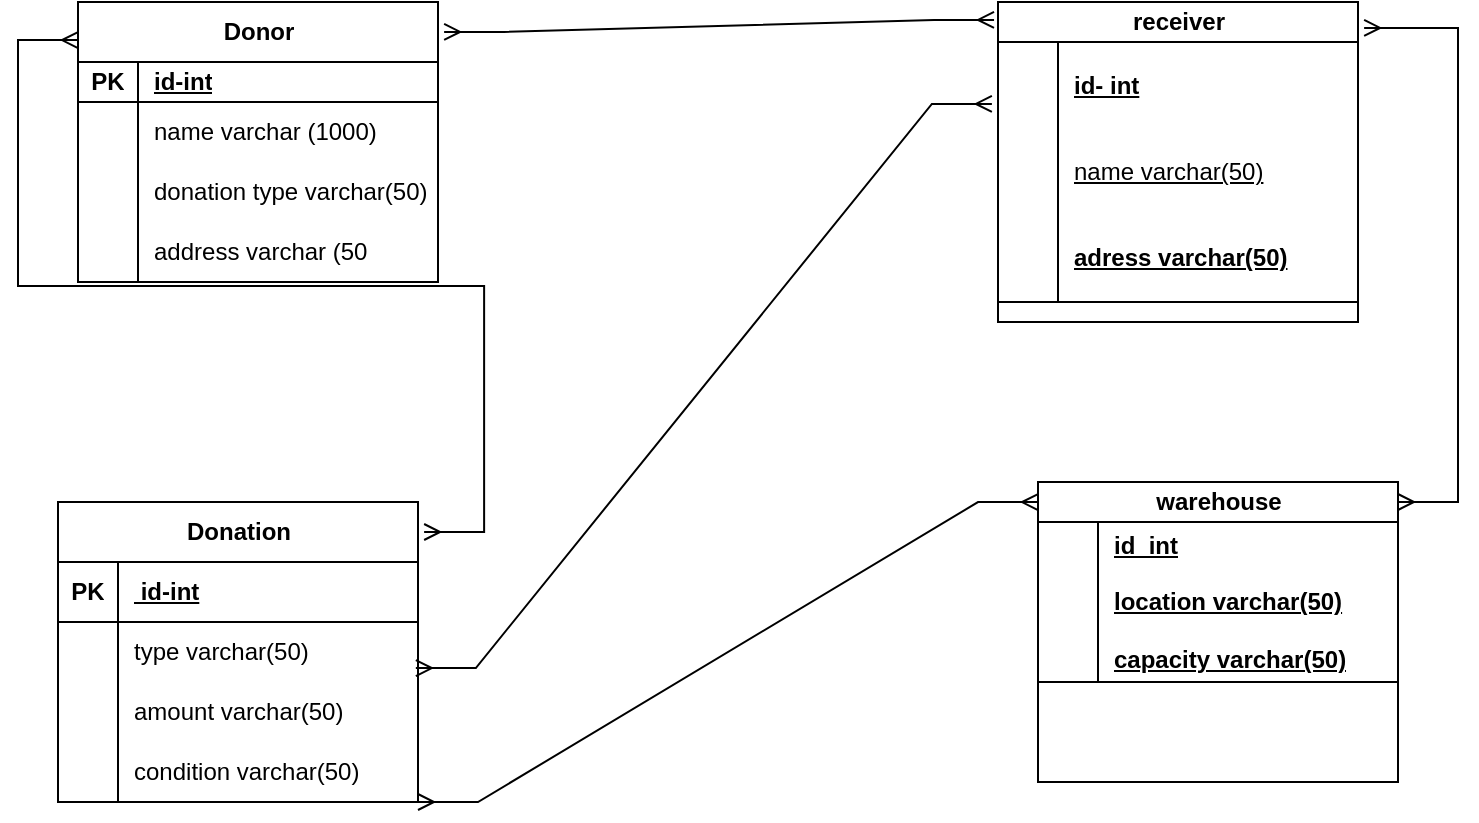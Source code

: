 <mxfile version="24.6.3" type="google">
  <diagram id="R2lEEEUBdFMjLlhIrx00" name="Page-1">
    <mxGraphModel dx="1730" dy="2634" grid="1" gridSize="10" guides="1" tooltips="1" connect="1" arrows="1" fold="1" page="1" pageScale="1" pageWidth="850" pageHeight="1100" math="0" shadow="0" extFonts="Permanent Marker^https://fonts.googleapis.com/css?family=Permanent+Marker">
      <root>
        <mxCell id="0" />
        <mxCell id="1" parent="0" />
        <mxCell id="ea_plrxSvSkNGwoNDSgh-14" value="warehouse" style="shape=table;startSize=20;container=1;collapsible=1;childLayout=tableLayout;fixedRows=1;rowLines=0;fontStyle=1;align=center;resizeLast=1;html=1;" parent="1" vertex="1">
          <mxGeometry x="-290" y="-950" width="180" height="150" as="geometry" />
        </mxCell>
        <mxCell id="ea_plrxSvSkNGwoNDSgh-15" value="" style="shape=tableRow;horizontal=0;startSize=0;swimlaneHead=0;swimlaneBody=0;fillColor=none;collapsible=0;dropTarget=0;points=[[0,0.5],[1,0.5]];portConstraint=eastwest;top=0;left=0;right=0;bottom=1;" parent="ea_plrxSvSkNGwoNDSgh-14" vertex="1">
          <mxGeometry y="20" width="180" height="80" as="geometry" />
        </mxCell>
        <mxCell id="ea_plrxSvSkNGwoNDSgh-16" value="" style="shape=partialRectangle;connectable=0;fillColor=none;top=0;left=0;bottom=0;right=0;fontStyle=1;overflow=hidden;whiteSpace=wrap;html=1;" parent="ea_plrxSvSkNGwoNDSgh-15" vertex="1">
          <mxGeometry width="30" height="80" as="geometry">
            <mxRectangle width="30" height="80" as="alternateBounds" />
          </mxGeometry>
        </mxCell>
        <mxCell id="ea_plrxSvSkNGwoNDSgh-17" value="id_int&lt;div&gt;&lt;br&gt;&lt;/div&gt;&lt;div&gt;location varchar(50)&lt;/div&gt;&lt;div&gt;&lt;br&gt;&lt;/div&gt;&lt;div&gt;capacity varchar(50)&lt;/div&gt;" style="shape=partialRectangle;connectable=0;fillColor=none;top=0;left=0;bottom=0;right=0;align=left;spacingLeft=6;fontStyle=5;overflow=hidden;whiteSpace=wrap;html=1;" parent="ea_plrxSvSkNGwoNDSgh-15" vertex="1">
          <mxGeometry x="30" width="150" height="80" as="geometry">
            <mxRectangle width="150" height="80" as="alternateBounds" />
          </mxGeometry>
        </mxCell>
        <mxCell id="ea_plrxSvSkNGwoNDSgh-53" value="Donor" style="shape=table;startSize=30;container=1;collapsible=1;childLayout=tableLayout;fixedRows=1;rowLines=0;fontStyle=1;align=center;resizeLast=1;html=1;" parent="1" vertex="1">
          <mxGeometry x="-770" y="-1190" width="180" height="140" as="geometry" />
        </mxCell>
        <mxCell id="ea_plrxSvSkNGwoNDSgh-54" value="" style="shape=tableRow;horizontal=0;startSize=0;swimlaneHead=0;swimlaneBody=0;fillColor=none;collapsible=0;dropTarget=0;points=[[0,0.5],[1,0.5]];portConstraint=eastwest;top=0;left=0;right=0;bottom=1;" parent="ea_plrxSvSkNGwoNDSgh-53" vertex="1">
          <mxGeometry y="30" width="180" height="20" as="geometry" />
        </mxCell>
        <mxCell id="ea_plrxSvSkNGwoNDSgh-55" value="PK" style="shape=partialRectangle;connectable=0;fillColor=none;top=0;left=0;bottom=0;right=0;fontStyle=1;overflow=hidden;whiteSpace=wrap;html=1;" parent="ea_plrxSvSkNGwoNDSgh-54" vertex="1">
          <mxGeometry width="30" height="20" as="geometry">
            <mxRectangle width="30" height="20" as="alternateBounds" />
          </mxGeometry>
        </mxCell>
        <mxCell id="ea_plrxSvSkNGwoNDSgh-56" value="id-int" style="shape=partialRectangle;connectable=0;fillColor=none;top=0;left=0;bottom=0;right=0;align=left;spacingLeft=6;fontStyle=5;overflow=hidden;whiteSpace=wrap;html=1;" parent="ea_plrxSvSkNGwoNDSgh-54" vertex="1">
          <mxGeometry x="30" width="150" height="20" as="geometry">
            <mxRectangle width="150" height="20" as="alternateBounds" />
          </mxGeometry>
        </mxCell>
        <mxCell id="ea_plrxSvSkNGwoNDSgh-57" value="" style="shape=tableRow;horizontal=0;startSize=0;swimlaneHead=0;swimlaneBody=0;fillColor=none;collapsible=0;dropTarget=0;points=[[0,0.5],[1,0.5]];portConstraint=eastwest;top=0;left=0;right=0;bottom=0;" parent="ea_plrxSvSkNGwoNDSgh-53" vertex="1">
          <mxGeometry y="50" width="180" height="30" as="geometry" />
        </mxCell>
        <mxCell id="ea_plrxSvSkNGwoNDSgh-58" value="" style="shape=partialRectangle;connectable=0;fillColor=none;top=0;left=0;bottom=0;right=0;editable=1;overflow=hidden;whiteSpace=wrap;html=1;" parent="ea_plrxSvSkNGwoNDSgh-57" vertex="1">
          <mxGeometry width="30" height="30" as="geometry">
            <mxRectangle width="30" height="30" as="alternateBounds" />
          </mxGeometry>
        </mxCell>
        <mxCell id="ea_plrxSvSkNGwoNDSgh-59" value="name varchar (1000)" style="shape=partialRectangle;connectable=0;fillColor=none;top=0;left=0;bottom=0;right=0;align=left;spacingLeft=6;overflow=hidden;whiteSpace=wrap;html=1;" parent="ea_plrxSvSkNGwoNDSgh-57" vertex="1">
          <mxGeometry x="30" width="150" height="30" as="geometry">
            <mxRectangle width="150" height="30" as="alternateBounds" />
          </mxGeometry>
        </mxCell>
        <mxCell id="ea_plrxSvSkNGwoNDSgh-60" value="" style="shape=tableRow;horizontal=0;startSize=0;swimlaneHead=0;swimlaneBody=0;fillColor=none;collapsible=0;dropTarget=0;points=[[0,0.5],[1,0.5]];portConstraint=eastwest;top=0;left=0;right=0;bottom=0;" parent="ea_plrxSvSkNGwoNDSgh-53" vertex="1">
          <mxGeometry y="80" width="180" height="30" as="geometry" />
        </mxCell>
        <mxCell id="ea_plrxSvSkNGwoNDSgh-61" value="" style="shape=partialRectangle;connectable=0;fillColor=none;top=0;left=0;bottom=0;right=0;editable=1;overflow=hidden;whiteSpace=wrap;html=1;" parent="ea_plrxSvSkNGwoNDSgh-60" vertex="1">
          <mxGeometry width="30" height="30" as="geometry">
            <mxRectangle width="30" height="30" as="alternateBounds" />
          </mxGeometry>
        </mxCell>
        <mxCell id="ea_plrxSvSkNGwoNDSgh-62" value="donation type varchar(50)" style="shape=partialRectangle;connectable=0;fillColor=none;top=0;left=0;bottom=0;right=0;align=left;spacingLeft=6;overflow=hidden;whiteSpace=wrap;html=1;" parent="ea_plrxSvSkNGwoNDSgh-60" vertex="1">
          <mxGeometry x="30" width="150" height="30" as="geometry">
            <mxRectangle width="150" height="30" as="alternateBounds" />
          </mxGeometry>
        </mxCell>
        <mxCell id="ea_plrxSvSkNGwoNDSgh-63" value="" style="shape=tableRow;horizontal=0;startSize=0;swimlaneHead=0;swimlaneBody=0;fillColor=none;collapsible=0;dropTarget=0;points=[[0,0.5],[1,0.5]];portConstraint=eastwest;top=0;left=0;right=0;bottom=0;" parent="ea_plrxSvSkNGwoNDSgh-53" vertex="1">
          <mxGeometry y="110" width="180" height="30" as="geometry" />
        </mxCell>
        <mxCell id="ea_plrxSvSkNGwoNDSgh-64" value="" style="shape=partialRectangle;connectable=0;fillColor=none;top=0;left=0;bottom=0;right=0;editable=1;overflow=hidden;whiteSpace=wrap;html=1;" parent="ea_plrxSvSkNGwoNDSgh-63" vertex="1">
          <mxGeometry width="30" height="30" as="geometry">
            <mxRectangle width="30" height="30" as="alternateBounds" />
          </mxGeometry>
        </mxCell>
        <mxCell id="ea_plrxSvSkNGwoNDSgh-65" value="address varchar (50" style="shape=partialRectangle;connectable=0;fillColor=none;top=0;left=0;bottom=0;right=0;align=left;spacingLeft=6;overflow=hidden;whiteSpace=wrap;html=1;" parent="ea_plrxSvSkNGwoNDSgh-63" vertex="1">
          <mxGeometry x="30" width="150" height="30" as="geometry">
            <mxRectangle width="150" height="30" as="alternateBounds" />
          </mxGeometry>
        </mxCell>
        <mxCell id="ea_plrxSvSkNGwoNDSgh-1" value="receiver" style="shape=table;startSize=20;container=1;collapsible=1;childLayout=tableLayout;fixedRows=1;rowLines=0;fontStyle=1;align=center;resizeLast=1;html=1;" parent="1" vertex="1">
          <mxGeometry x="-310" y="-1190" width="180" height="160" as="geometry" />
        </mxCell>
        <mxCell id="ea_plrxSvSkNGwoNDSgh-2" value="" style="shape=tableRow;horizontal=0;startSize=0;swimlaneHead=0;swimlaneBody=0;fillColor=none;collapsible=0;dropTarget=0;points=[[0,0.5],[1,0.5]];portConstraint=eastwest;top=0;left=0;right=0;bottom=1;" parent="ea_plrxSvSkNGwoNDSgh-1" vertex="1">
          <mxGeometry y="20" width="180" height="130" as="geometry" />
        </mxCell>
        <mxCell id="ea_plrxSvSkNGwoNDSgh-3" value="" style="shape=partialRectangle;connectable=0;fillColor=none;top=0;left=0;bottom=0;right=0;fontStyle=1;overflow=hidden;whiteSpace=wrap;html=1;" parent="ea_plrxSvSkNGwoNDSgh-2" vertex="1">
          <mxGeometry width="30" height="130" as="geometry">
            <mxRectangle width="30" height="130" as="alternateBounds" />
          </mxGeometry>
        </mxCell>
        <mxCell id="ea_plrxSvSkNGwoNDSgh-4" value="id- int&lt;div&gt;&lt;br&gt;&lt;/div&gt;&lt;div&gt;&lt;br&gt;&lt;/div&gt;&lt;div&gt;&lt;span style=&quot;font-weight: normal;&quot;&gt;name varchar(50)&lt;/span&gt;&lt;/div&gt;&lt;div&gt;&lt;br&gt;&lt;/div&gt;&lt;div&gt;&lt;br&gt;&lt;/div&gt;&lt;div&gt;adress varchar(50)&lt;/div&gt;" style="shape=partialRectangle;connectable=0;fillColor=none;top=0;left=0;bottom=0;right=0;align=left;spacingLeft=6;fontStyle=5;overflow=hidden;whiteSpace=wrap;html=1;" parent="ea_plrxSvSkNGwoNDSgh-2" vertex="1">
          <mxGeometry x="30" width="150" height="130" as="geometry">
            <mxRectangle width="150" height="130" as="alternateBounds" />
          </mxGeometry>
        </mxCell>
        <mxCell id="ea_plrxSvSkNGwoNDSgh-27" value="Donation" style="shape=table;startSize=30;container=1;collapsible=1;childLayout=tableLayout;fixedRows=1;rowLines=0;fontStyle=1;align=center;resizeLast=1;html=1;" parent="1" vertex="1">
          <mxGeometry x="-780" y="-940" width="180" height="150" as="geometry" />
        </mxCell>
        <mxCell id="ea_plrxSvSkNGwoNDSgh-28" value="" style="shape=tableRow;horizontal=0;startSize=0;swimlaneHead=0;swimlaneBody=0;fillColor=none;collapsible=0;dropTarget=0;points=[[0,0.5],[1,0.5]];portConstraint=eastwest;top=0;left=0;right=0;bottom=1;" parent="ea_plrxSvSkNGwoNDSgh-27" vertex="1">
          <mxGeometry y="30" width="180" height="30" as="geometry" />
        </mxCell>
        <mxCell id="ea_plrxSvSkNGwoNDSgh-29" value="PK" style="shape=partialRectangle;connectable=0;fillColor=none;top=0;left=0;bottom=0;right=0;fontStyle=1;overflow=hidden;whiteSpace=wrap;html=1;" parent="ea_plrxSvSkNGwoNDSgh-28" vertex="1">
          <mxGeometry width="30" height="30" as="geometry">
            <mxRectangle width="30" height="30" as="alternateBounds" />
          </mxGeometry>
        </mxCell>
        <mxCell id="ea_plrxSvSkNGwoNDSgh-30" value="&amp;nbsp;id-int" style="shape=partialRectangle;connectable=0;fillColor=none;top=0;left=0;bottom=0;right=0;align=left;spacingLeft=6;fontStyle=5;overflow=hidden;whiteSpace=wrap;html=1;" parent="ea_plrxSvSkNGwoNDSgh-28" vertex="1">
          <mxGeometry x="30" width="150" height="30" as="geometry">
            <mxRectangle width="150" height="30" as="alternateBounds" />
          </mxGeometry>
        </mxCell>
        <mxCell id="ea_plrxSvSkNGwoNDSgh-31" value="" style="shape=tableRow;horizontal=0;startSize=0;swimlaneHead=0;swimlaneBody=0;fillColor=none;collapsible=0;dropTarget=0;points=[[0,0.5],[1,0.5]];portConstraint=eastwest;top=0;left=0;right=0;bottom=0;" parent="ea_plrxSvSkNGwoNDSgh-27" vertex="1">
          <mxGeometry y="60" width="180" height="30" as="geometry" />
        </mxCell>
        <mxCell id="ea_plrxSvSkNGwoNDSgh-32" value="" style="shape=partialRectangle;connectable=0;fillColor=none;top=0;left=0;bottom=0;right=0;editable=1;overflow=hidden;whiteSpace=wrap;html=1;" parent="ea_plrxSvSkNGwoNDSgh-31" vertex="1">
          <mxGeometry width="30" height="30" as="geometry">
            <mxRectangle width="30" height="30" as="alternateBounds" />
          </mxGeometry>
        </mxCell>
        <mxCell id="ea_plrxSvSkNGwoNDSgh-33" value="type varchar(50)" style="shape=partialRectangle;connectable=0;fillColor=none;top=0;left=0;bottom=0;right=0;align=left;spacingLeft=6;overflow=hidden;whiteSpace=wrap;html=1;" parent="ea_plrxSvSkNGwoNDSgh-31" vertex="1">
          <mxGeometry x="30" width="150" height="30" as="geometry">
            <mxRectangle width="150" height="30" as="alternateBounds" />
          </mxGeometry>
        </mxCell>
        <mxCell id="ea_plrxSvSkNGwoNDSgh-34" value="" style="shape=tableRow;horizontal=0;startSize=0;swimlaneHead=0;swimlaneBody=0;fillColor=none;collapsible=0;dropTarget=0;points=[[0,0.5],[1,0.5]];portConstraint=eastwest;top=0;left=0;right=0;bottom=0;" parent="ea_plrxSvSkNGwoNDSgh-27" vertex="1">
          <mxGeometry y="90" width="180" height="30" as="geometry" />
        </mxCell>
        <mxCell id="ea_plrxSvSkNGwoNDSgh-35" value="" style="shape=partialRectangle;connectable=0;fillColor=none;top=0;left=0;bottom=0;right=0;editable=1;overflow=hidden;whiteSpace=wrap;html=1;" parent="ea_plrxSvSkNGwoNDSgh-34" vertex="1">
          <mxGeometry width="30" height="30" as="geometry">
            <mxRectangle width="30" height="30" as="alternateBounds" />
          </mxGeometry>
        </mxCell>
        <mxCell id="ea_plrxSvSkNGwoNDSgh-36" value="amount varchar(50)" style="shape=partialRectangle;connectable=0;fillColor=none;top=0;left=0;bottom=0;right=0;align=left;spacingLeft=6;overflow=hidden;whiteSpace=wrap;html=1;" parent="ea_plrxSvSkNGwoNDSgh-34" vertex="1">
          <mxGeometry x="30" width="150" height="30" as="geometry">
            <mxRectangle width="150" height="30" as="alternateBounds" />
          </mxGeometry>
        </mxCell>
        <mxCell id="ea_plrxSvSkNGwoNDSgh-37" value="" style="shape=tableRow;horizontal=0;startSize=0;swimlaneHead=0;swimlaneBody=0;fillColor=none;collapsible=0;dropTarget=0;points=[[0,0.5],[1,0.5]];portConstraint=eastwest;top=0;left=0;right=0;bottom=0;" parent="ea_plrxSvSkNGwoNDSgh-27" vertex="1">
          <mxGeometry y="120" width="180" height="30" as="geometry" />
        </mxCell>
        <mxCell id="ea_plrxSvSkNGwoNDSgh-38" value="" style="shape=partialRectangle;connectable=0;fillColor=none;top=0;left=0;bottom=0;right=0;editable=1;overflow=hidden;whiteSpace=wrap;html=1;" parent="ea_plrxSvSkNGwoNDSgh-37" vertex="1">
          <mxGeometry width="30" height="30" as="geometry">
            <mxRectangle width="30" height="30" as="alternateBounds" />
          </mxGeometry>
        </mxCell>
        <mxCell id="ea_plrxSvSkNGwoNDSgh-39" value="condition varchar(50)" style="shape=partialRectangle;connectable=0;fillColor=none;top=0;left=0;bottom=0;right=0;align=left;spacingLeft=6;overflow=hidden;whiteSpace=wrap;html=1;" parent="ea_plrxSvSkNGwoNDSgh-37" vertex="1">
          <mxGeometry x="30" width="150" height="30" as="geometry">
            <mxRectangle width="150" height="30" as="alternateBounds" />
          </mxGeometry>
        </mxCell>
        <mxCell id="yvYifRq3Z9U_3fr7Rwjx-5" value="" style="edgeStyle=entityRelationEdgeStyle;fontSize=12;html=1;endArrow=ERmany;startArrow=ERmany;rounded=0;entryX=-0.011;entryY=0.056;entryDx=0;entryDy=0;entryPerimeter=0;exitX=1.017;exitY=0.107;exitDx=0;exitDy=0;exitPerimeter=0;" edge="1" parent="1" source="ea_plrxSvSkNGwoNDSgh-53" target="ea_plrxSvSkNGwoNDSgh-1">
          <mxGeometry width="100" height="100" relative="1" as="geometry">
            <mxPoint x="-590" y="-1070" as="sourcePoint" />
            <mxPoint x="-490" y="-1170" as="targetPoint" />
            <Array as="points">
              <mxPoint x="-540" y="-1200" />
              <mxPoint x="-590" y="-1180" />
              <mxPoint x="-610" y="-1260" />
            </Array>
          </mxGeometry>
        </mxCell>
        <mxCell id="yvYifRq3Z9U_3fr7Rwjx-7" value="" style="edgeStyle=entityRelationEdgeStyle;fontSize=12;html=1;endArrow=ERmany;startArrow=ERmany;rounded=0;entryX=-0.017;entryY=0.136;entryDx=0;entryDy=0;entryPerimeter=0;" edge="1" parent="1">
          <mxGeometry width="100" height="100" relative="1" as="geometry">
            <mxPoint x="-596.94" y="-925" as="sourcePoint" />
            <mxPoint x="-770" y="-1170.96" as="targetPoint" />
            <Array as="points">
              <mxPoint x="-488" y="-903.99" />
              <mxPoint x="-776.94" y="-1040" />
              <mxPoint x="-468" y="-913.99" />
              <mxPoint x="-503" y="-1148.99" />
              <mxPoint x="-493" y="-1138.99" />
              <mxPoint x="-786.94" y="-1190" />
              <mxPoint x="-776.94" y="-1190" />
              <mxPoint x="-766.94" y="-1190" />
              <mxPoint x="-533" y="-1158.99" />
              <mxPoint x="-483" y="-1148.99" />
              <mxPoint x="-478" y="-963.99" />
              <mxPoint x="-488" y="-973.99" />
              <mxPoint x="-488" y="-963.99" />
              <mxPoint x="-478" y="-973.99" />
              <mxPoint x="-438" y="-963.99" />
              <mxPoint x="-438" y="-953.99" />
              <mxPoint x="-473" y="-873.99" />
              <mxPoint x="-448" y="-973.99" />
              <mxPoint x="-448" y="-973.99" />
              <mxPoint x="-463" y="-963.99" />
              <mxPoint x="-498" y="-963.99" />
              <mxPoint x="-488" y="-963.99" />
              <mxPoint x="-493" y="-963.99" />
              <mxPoint x="-498" y="-963.99" />
              <mxPoint x="-463" y="-933.99" />
              <mxPoint x="-503" y="-943.99" />
              <mxPoint x="-483" y="-883.99" />
              <mxPoint x="-473" y="-863.99" />
              <mxPoint x="-563" y="-973.99" />
              <mxPoint x="-523" y="-933.99" />
            </Array>
          </mxGeometry>
        </mxCell>
        <mxCell id="yvYifRq3Z9U_3fr7Rwjx-13" value="" style="edgeStyle=entityRelationEdgeStyle;fontSize=12;html=1;endArrow=ERmany;startArrow=ERmany;rounded=0;startFill=0;entryX=1.017;entryY=0.081;entryDx=0;entryDy=0;entryPerimeter=0;" edge="1" parent="1" target="ea_plrxSvSkNGwoNDSgh-1">
          <mxGeometry width="100" height="100" relative="1" as="geometry">
            <mxPoint x="-110" y="-940" as="sourcePoint" />
            <mxPoint x="-90" y="-1180" as="targetPoint" />
            <Array as="points">
              <mxPoint x="-80" y="-1190" />
              <mxPoint x="-40" y="-1190" />
              <mxPoint x="-130" y="-1180" />
              <mxPoint x="-130" y="-1180" />
              <mxPoint x="-130" y="-1180" />
              <mxPoint x="-130" y="-1180" />
              <mxPoint x="-130" y="-1180" />
              <mxPoint x="-130" y="-1180" />
            </Array>
          </mxGeometry>
        </mxCell>
        <mxCell id="yvYifRq3Z9U_3fr7Rwjx-14" value="" style="edgeStyle=entityRelationEdgeStyle;fontSize=12;html=1;endArrow=ERmany;startArrow=ERmany;rounded=0;entryX=0;entryY=0.067;entryDx=0;entryDy=0;entryPerimeter=0;" edge="1" parent="1">
          <mxGeometry width="100" height="100" relative="1" as="geometry">
            <mxPoint x="-600" y="-790" as="sourcePoint" />
            <mxPoint x="-290" y="-939.95" as="targetPoint" />
            <Array as="points">
              <mxPoint x="-710" y="-690" />
              <mxPoint x="-440" y="-899.95" />
              <mxPoint x="-330" y="-939.95" />
              <mxPoint x="-550" y="-840" />
              <mxPoint x="-670" y="-700" />
            </Array>
          </mxGeometry>
        </mxCell>
        <mxCell id="yvYifRq3Z9U_3fr7Rwjx-15" value="" style="edgeStyle=entityRelationEdgeStyle;fontSize=12;html=1;endArrow=ERmany;startArrow=ERmany;rounded=0;exitX=0.994;exitY=0.767;exitDx=0;exitDy=0;exitPerimeter=0;entryX=-0.017;entryY=0.238;entryDx=0;entryDy=0;entryPerimeter=0;" edge="1" parent="1" source="ea_plrxSvSkNGwoNDSgh-31" target="ea_plrxSvSkNGwoNDSgh-2">
          <mxGeometry width="100" height="100" relative="1" as="geometry">
            <mxPoint x="-480" y="-950" as="sourcePoint" />
            <mxPoint x="-380" y="-1050" as="targetPoint" />
          </mxGeometry>
        </mxCell>
      </root>
    </mxGraphModel>
  </diagram>
</mxfile>
